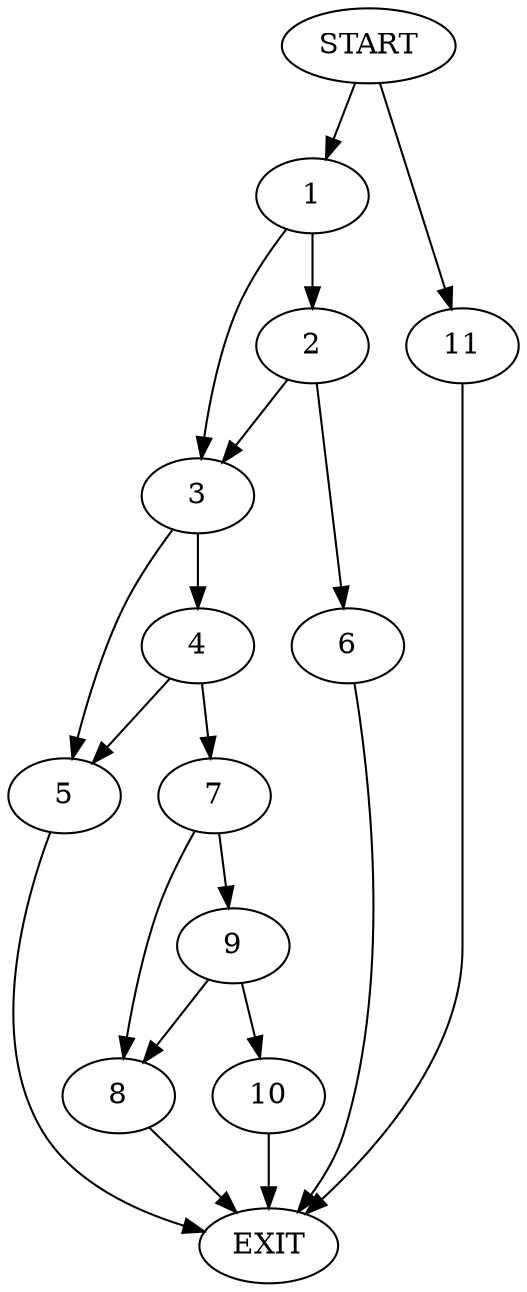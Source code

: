 digraph {
0 [label="START"]
12 [label="EXIT"]
0 -> 1
1 -> 2
1 -> 3
3 -> 4
3 -> 5
2 -> 6
2 -> 3
6 -> 12
4 -> 7
4 -> 5
5 -> 12
7 -> 8
7 -> 9
9 -> 8
9 -> 10
8 -> 12
10 -> 12
0 -> 11
11 -> 12
}
